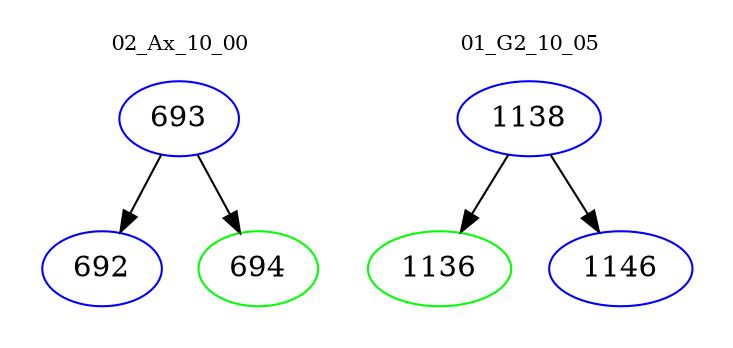 digraph{
subgraph cluster_0 {
color = white
label = "02_Ax_10_00";
fontsize=10;
T0_693 [label="693", color="blue"]
T0_693 -> T0_692 [color="black"]
T0_692 [label="692", color="blue"]
T0_693 -> T0_694 [color="black"]
T0_694 [label="694", color="green"]
}
subgraph cluster_1 {
color = white
label = "01_G2_10_05";
fontsize=10;
T1_1138 [label="1138", color="blue"]
T1_1138 -> T1_1136 [color="black"]
T1_1136 [label="1136", color="green"]
T1_1138 -> T1_1146 [color="black"]
T1_1146 [label="1146", color="blue"]
}
}
